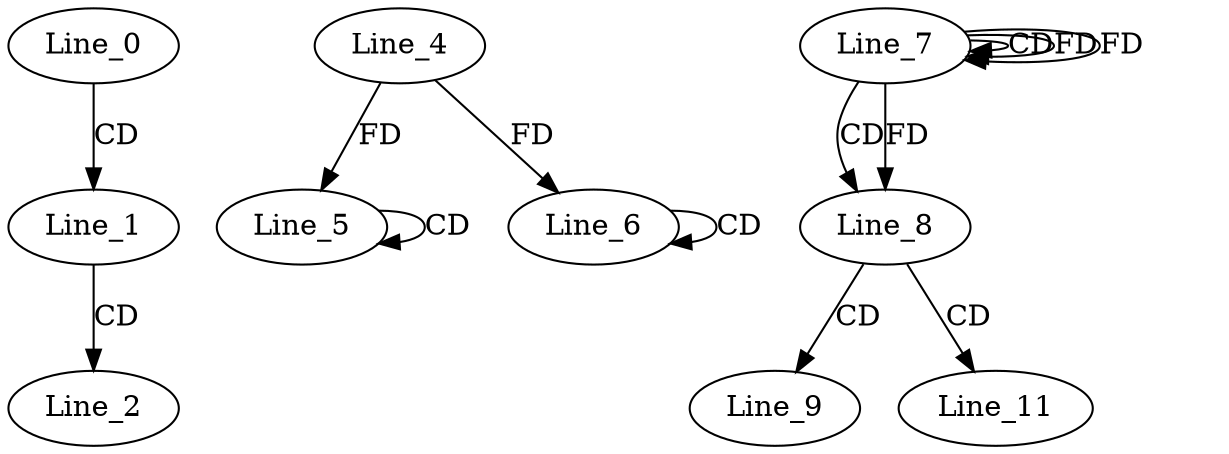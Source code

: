 digraph G {
  Line_0;
  Line_1;
  Line_2;
  Line_5;
  Line_5;
  Line_4;
  Line_5;
  Line_6;
  Line_6;
  Line_6;
  Line_7;
  Line_7;
  Line_7;
  Line_8;
  Line_9;
  Line_11;
  Line_0 -> Line_1 [ label="CD" ];
  Line_1 -> Line_2 [ label="CD" ];
  Line_5 -> Line_5 [ label="CD" ];
  Line_4 -> Line_5 [ label="FD" ];
  Line_6 -> Line_6 [ label="CD" ];
  Line_4 -> Line_6 [ label="FD" ];
  Line_7 -> Line_7 [ label="CD" ];
  Line_7 -> Line_7 [ label="FD" ];
  Line_7 -> Line_8 [ label="CD" ];
  Line_7 -> Line_8 [ label="FD" ];
  Line_8 -> Line_9 [ label="CD" ];
  Line_8 -> Line_11 [ label="CD" ];
  Line_7 -> Line_7 [ label="FD" ];
}
